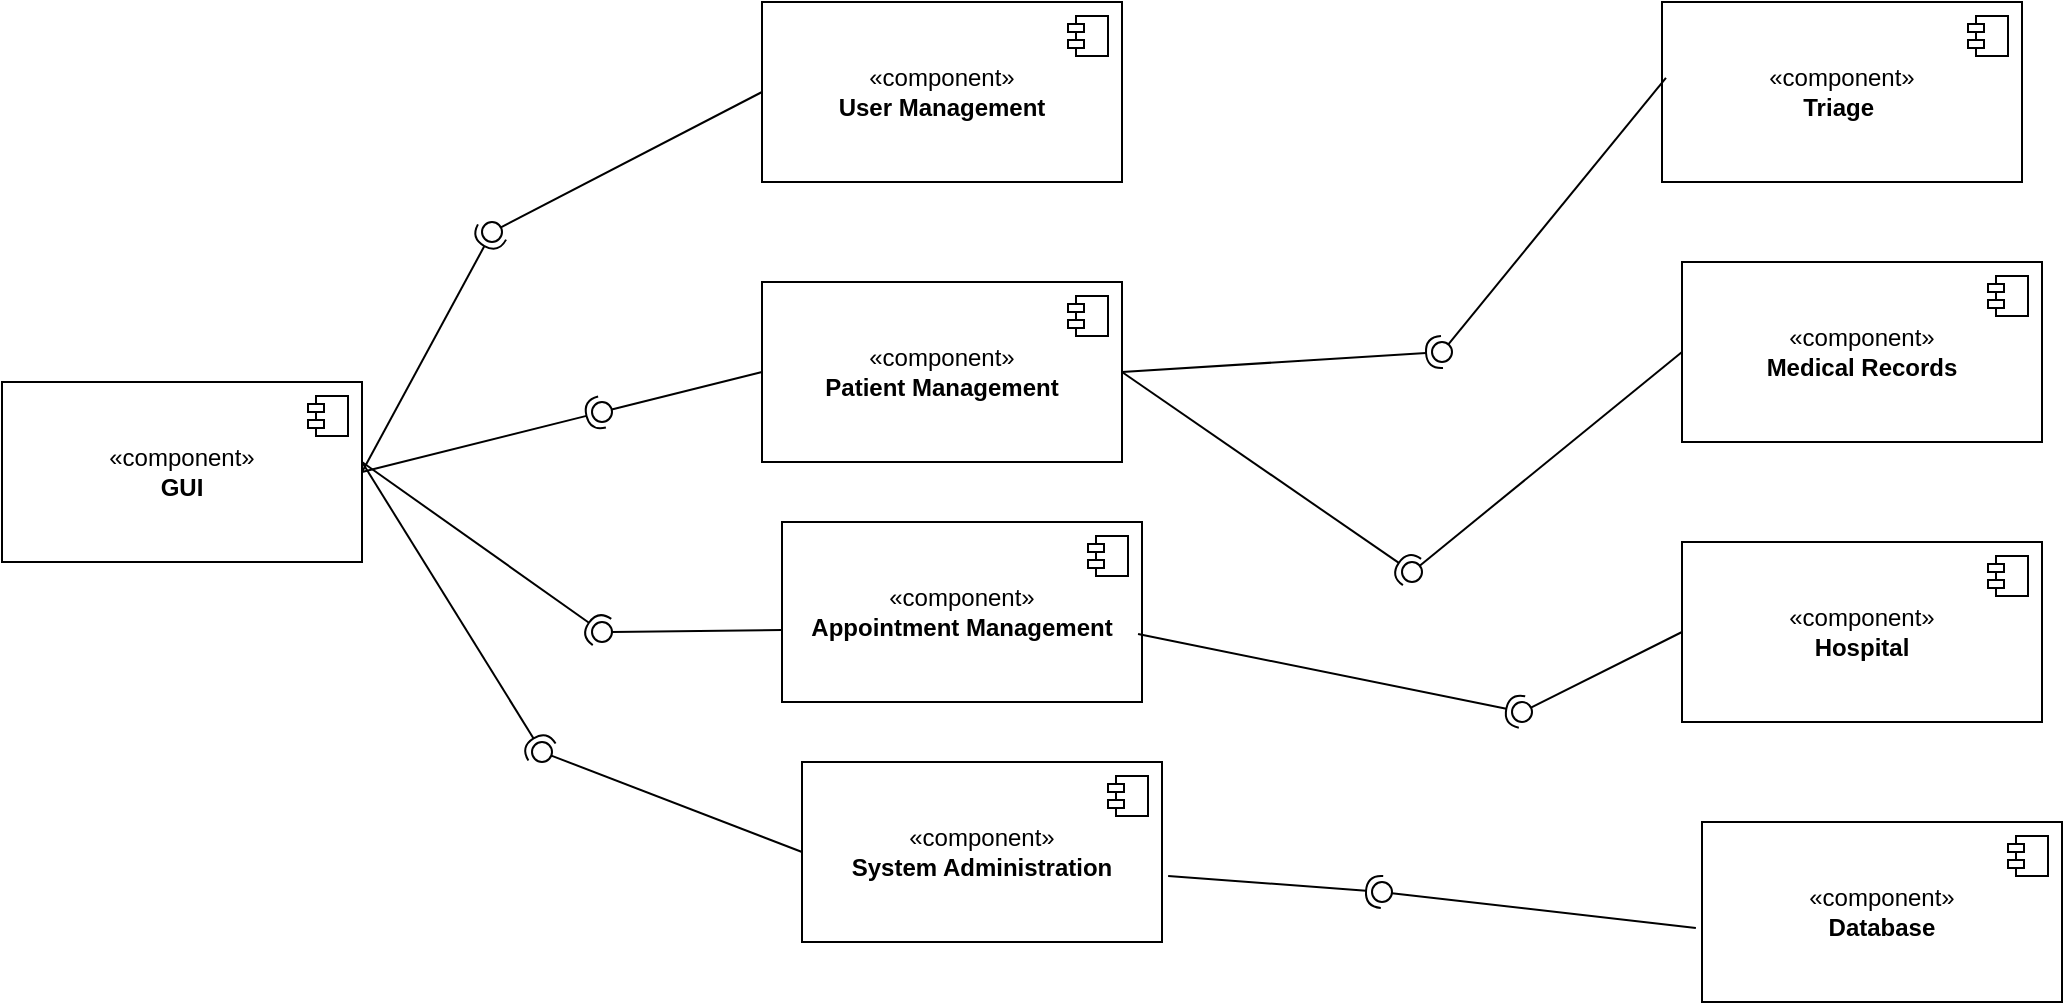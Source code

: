 <mxfile version="24.8.0">
  <diagram name="Component Diagram" id="0">
    <mxGraphModel dx="2501" dy="738" grid="1" gridSize="10" guides="1" tooltips="1" connect="1" arrows="1" fold="1" page="1" pageScale="1" pageWidth="827" pageHeight="1169" math="0" shadow="0">
      <root>
        <mxCell id="0" />
        <mxCell id="1" parent="0" />
        <mxCell id="s4dvAF2hhasnWOjqTfLs-1" value="«component»&lt;br&gt;&lt;b&gt;GUI&lt;/b&gt;" style="html=1;dropTarget=0;whiteSpace=wrap;" parent="1" vertex="1">
          <mxGeometry x="-90" y="260" width="180" height="90" as="geometry" />
        </mxCell>
        <mxCell id="s4dvAF2hhasnWOjqTfLs-2" value="" style="shape=module;jettyWidth=8;jettyHeight=4;" parent="s4dvAF2hhasnWOjqTfLs-1" vertex="1">
          <mxGeometry x="1" width="20" height="20" relative="1" as="geometry">
            <mxPoint x="-27" y="7" as="offset" />
          </mxGeometry>
        </mxCell>
        <mxCell id="s4dvAF2hhasnWOjqTfLs-3" value="«component»&lt;br&gt;&lt;div&gt;&lt;b&gt;User Management&lt;/b&gt;&lt;/div&gt;" style="html=1;dropTarget=0;whiteSpace=wrap;" parent="1" vertex="1">
          <mxGeometry x="290" y="70" width="180" height="90" as="geometry" />
        </mxCell>
        <mxCell id="s4dvAF2hhasnWOjqTfLs-4" value="" style="shape=module;jettyWidth=8;jettyHeight=4;" parent="s4dvAF2hhasnWOjqTfLs-3" vertex="1">
          <mxGeometry x="1" width="20" height="20" relative="1" as="geometry">
            <mxPoint x="-27" y="7" as="offset" />
          </mxGeometry>
        </mxCell>
        <mxCell id="s4dvAF2hhasnWOjqTfLs-5" value="«component»&lt;br&gt;&lt;b&gt;Patient Management&lt;/b&gt;" style="html=1;dropTarget=0;whiteSpace=wrap;" parent="1" vertex="1">
          <mxGeometry x="290" y="210" width="180" height="90" as="geometry" />
        </mxCell>
        <mxCell id="s4dvAF2hhasnWOjqTfLs-6" value="" style="shape=module;jettyWidth=8;jettyHeight=4;" parent="s4dvAF2hhasnWOjqTfLs-5" vertex="1">
          <mxGeometry x="1" width="20" height="20" relative="1" as="geometry">
            <mxPoint x="-27" y="7" as="offset" />
          </mxGeometry>
        </mxCell>
        <mxCell id="s4dvAF2hhasnWOjqTfLs-7" value="«component»&lt;br&gt;&lt;b&gt;Triage&amp;nbsp;&lt;/b&gt;" style="html=1;dropTarget=0;whiteSpace=wrap;" parent="1" vertex="1">
          <mxGeometry x="740" y="70" width="180" height="90" as="geometry" />
        </mxCell>
        <mxCell id="s4dvAF2hhasnWOjqTfLs-8" value="" style="shape=module;jettyWidth=8;jettyHeight=4;" parent="s4dvAF2hhasnWOjqTfLs-7" vertex="1">
          <mxGeometry x="1" width="20" height="20" relative="1" as="geometry">
            <mxPoint x="-27" y="7" as="offset" />
          </mxGeometry>
        </mxCell>
        <mxCell id="s4dvAF2hhasnWOjqTfLs-9" value="«component»&lt;br&gt;&lt;b&gt;Medical Records&lt;/b&gt;" style="html=1;dropTarget=0;whiteSpace=wrap;" parent="1" vertex="1">
          <mxGeometry x="750" y="200" width="180" height="90" as="geometry" />
        </mxCell>
        <mxCell id="s4dvAF2hhasnWOjqTfLs-10" value="" style="shape=module;jettyWidth=8;jettyHeight=4;" parent="s4dvAF2hhasnWOjqTfLs-9" vertex="1">
          <mxGeometry x="1" width="20" height="20" relative="1" as="geometry">
            <mxPoint x="-27" y="7" as="offset" />
          </mxGeometry>
        </mxCell>
        <mxCell id="s4dvAF2hhasnWOjqTfLs-11" value="«component»&lt;br&gt;&lt;b&gt;Appointment Management&lt;/b&gt;" style="html=1;dropTarget=0;whiteSpace=wrap;" parent="1" vertex="1">
          <mxGeometry x="300" y="330" width="180" height="90" as="geometry" />
        </mxCell>
        <mxCell id="s4dvAF2hhasnWOjqTfLs-12" value="" style="shape=module;jettyWidth=8;jettyHeight=4;" parent="s4dvAF2hhasnWOjqTfLs-11" vertex="1">
          <mxGeometry x="1" width="20" height="20" relative="1" as="geometry">
            <mxPoint x="-27" y="7" as="offset" />
          </mxGeometry>
        </mxCell>
        <mxCell id="s4dvAF2hhasnWOjqTfLs-13" value="«component»&lt;br&gt;&lt;b&gt;System Administration&lt;/b&gt;" style="html=1;dropTarget=0;whiteSpace=wrap;" parent="1" vertex="1">
          <mxGeometry x="310" y="450" width="180" height="90" as="geometry" />
        </mxCell>
        <mxCell id="s4dvAF2hhasnWOjqTfLs-14" value="" style="shape=module;jettyWidth=8;jettyHeight=4;" parent="s4dvAF2hhasnWOjqTfLs-13" vertex="1">
          <mxGeometry x="1" width="20" height="20" relative="1" as="geometry">
            <mxPoint x="-27" y="7" as="offset" />
          </mxGeometry>
        </mxCell>
        <mxCell id="s4dvAF2hhasnWOjqTfLs-15" value="«component»&lt;br&gt;&lt;b&gt;Database&lt;/b&gt;" style="html=1;dropTarget=0;whiteSpace=wrap;" parent="1" vertex="1">
          <mxGeometry x="760" y="480" width="180" height="90" as="geometry" />
        </mxCell>
        <mxCell id="s4dvAF2hhasnWOjqTfLs-16" value="" style="shape=module;jettyWidth=8;jettyHeight=4;" parent="s4dvAF2hhasnWOjqTfLs-15" vertex="1">
          <mxGeometry x="1" width="20" height="20" relative="1" as="geometry">
            <mxPoint x="-27" y="7" as="offset" />
          </mxGeometry>
        </mxCell>
        <mxCell id="s4dvAF2hhasnWOjqTfLs-17" value="«component»&lt;br&gt;&lt;b&gt;Hospital&lt;/b&gt;" style="html=1;dropTarget=0;whiteSpace=wrap;" parent="1" vertex="1">
          <mxGeometry x="750" y="340" width="180" height="90" as="geometry" />
        </mxCell>
        <mxCell id="s4dvAF2hhasnWOjqTfLs-18" value="" style="shape=module;jettyWidth=8;jettyHeight=4;" parent="s4dvAF2hhasnWOjqTfLs-17" vertex="1">
          <mxGeometry x="1" width="20" height="20" relative="1" as="geometry">
            <mxPoint x="-27" y="7" as="offset" />
          </mxGeometry>
        </mxCell>
        <mxCell id="UY5SjsDUNRTu9xXyU0Cg-1" value="" style="rounded=0;orthogonalLoop=1;jettySize=auto;html=1;endArrow=halfCircle;endFill=0;endSize=6;strokeWidth=1;sketch=0;exitX=1;exitY=0.5;exitDx=0;exitDy=0;" edge="1" target="UY5SjsDUNRTu9xXyU0Cg-3" parent="1" source="s4dvAF2hhasnWOjqTfLs-1">
          <mxGeometry relative="1" as="geometry">
            <mxPoint x="240" y="275" as="sourcePoint" />
          </mxGeometry>
        </mxCell>
        <mxCell id="UY5SjsDUNRTu9xXyU0Cg-2" value="" style="rounded=0;orthogonalLoop=1;jettySize=auto;html=1;endArrow=oval;endFill=0;sketch=0;sourcePerimeterSpacing=0;targetPerimeterSpacing=0;endSize=10;exitX=0;exitY=0.5;exitDx=0;exitDy=0;" edge="1" target="UY5SjsDUNRTu9xXyU0Cg-3" parent="1" source="s4dvAF2hhasnWOjqTfLs-3">
          <mxGeometry relative="1" as="geometry">
            <mxPoint x="200" y="275" as="sourcePoint" />
          </mxGeometry>
        </mxCell>
        <mxCell id="UY5SjsDUNRTu9xXyU0Cg-3" value="" style="ellipse;whiteSpace=wrap;html=1;align=center;aspect=fixed;fillColor=none;strokeColor=none;resizable=0;perimeter=centerPerimeter;rotatable=0;allowArrows=0;points=[];outlineConnect=1;" vertex="1" parent="1">
          <mxGeometry x="150" y="180" width="10" height="10" as="geometry" />
        </mxCell>
        <mxCell id="UY5SjsDUNRTu9xXyU0Cg-5" value="" style="rounded=0;orthogonalLoop=1;jettySize=auto;html=1;endArrow=halfCircle;endFill=0;endSize=6;strokeWidth=1;sketch=0;exitX=1;exitY=0.5;exitDx=0;exitDy=0;" edge="1" target="UY5SjsDUNRTu9xXyU0Cg-7" parent="1" source="s4dvAF2hhasnWOjqTfLs-1">
          <mxGeometry relative="1" as="geometry">
            <mxPoint x="230" y="275" as="sourcePoint" />
          </mxGeometry>
        </mxCell>
        <mxCell id="UY5SjsDUNRTu9xXyU0Cg-6" value="" style="rounded=0;orthogonalLoop=1;jettySize=auto;html=1;endArrow=oval;endFill=0;sketch=0;sourcePerimeterSpacing=0;targetPerimeterSpacing=0;endSize=10;exitX=0;exitY=0.5;exitDx=0;exitDy=0;" edge="1" target="UY5SjsDUNRTu9xXyU0Cg-7" parent="1" source="s4dvAF2hhasnWOjqTfLs-5">
          <mxGeometry relative="1" as="geometry">
            <mxPoint x="190" y="275" as="sourcePoint" />
          </mxGeometry>
        </mxCell>
        <mxCell id="UY5SjsDUNRTu9xXyU0Cg-7" value="" style="ellipse;whiteSpace=wrap;html=1;align=center;aspect=fixed;fillColor=none;strokeColor=none;resizable=0;perimeter=centerPerimeter;rotatable=0;allowArrows=0;points=[];outlineConnect=1;" vertex="1" parent="1">
          <mxGeometry x="205" y="270" width="10" height="10" as="geometry" />
        </mxCell>
        <mxCell id="UY5SjsDUNRTu9xXyU0Cg-8" value="" style="rounded=0;orthogonalLoop=1;jettySize=auto;html=1;endArrow=halfCircle;endFill=0;endSize=6;strokeWidth=1;sketch=0;" edge="1" target="UY5SjsDUNRTu9xXyU0Cg-10" parent="1">
          <mxGeometry relative="1" as="geometry">
            <mxPoint x="90" y="300" as="sourcePoint" />
          </mxGeometry>
        </mxCell>
        <mxCell id="UY5SjsDUNRTu9xXyU0Cg-9" value="" style="rounded=0;orthogonalLoop=1;jettySize=auto;html=1;endArrow=oval;endFill=0;sketch=0;sourcePerimeterSpacing=0;targetPerimeterSpacing=0;endSize=10;exitX=0;exitY=0.6;exitDx=0;exitDy=0;exitPerimeter=0;" edge="1" target="UY5SjsDUNRTu9xXyU0Cg-10" parent="1" source="s4dvAF2hhasnWOjqTfLs-11">
          <mxGeometry relative="1" as="geometry">
            <mxPoint x="190" y="385" as="sourcePoint" />
          </mxGeometry>
        </mxCell>
        <mxCell id="UY5SjsDUNRTu9xXyU0Cg-10" value="" style="ellipse;whiteSpace=wrap;html=1;align=center;aspect=fixed;fillColor=none;strokeColor=none;resizable=0;perimeter=centerPerimeter;rotatable=0;allowArrows=0;points=[];outlineConnect=1;" vertex="1" parent="1">
          <mxGeometry x="205" y="380" width="10" height="10" as="geometry" />
        </mxCell>
        <mxCell id="UY5SjsDUNRTu9xXyU0Cg-11" value="" style="rounded=0;orthogonalLoop=1;jettySize=auto;html=1;endArrow=halfCircle;endFill=0;endSize=6;strokeWidth=1;sketch=0;" edge="1" target="UY5SjsDUNRTu9xXyU0Cg-13" parent="1">
          <mxGeometry relative="1" as="geometry">
            <mxPoint x="90" y="300" as="sourcePoint" />
          </mxGeometry>
        </mxCell>
        <mxCell id="UY5SjsDUNRTu9xXyU0Cg-12" value="" style="rounded=0;orthogonalLoop=1;jettySize=auto;html=1;endArrow=oval;endFill=0;sketch=0;sourcePerimeterSpacing=0;targetPerimeterSpacing=0;endSize=10;exitX=0;exitY=0.5;exitDx=0;exitDy=0;" edge="1" target="UY5SjsDUNRTu9xXyU0Cg-13" parent="1" source="s4dvAF2hhasnWOjqTfLs-13">
          <mxGeometry relative="1" as="geometry">
            <mxPoint x="160" y="445" as="sourcePoint" />
          </mxGeometry>
        </mxCell>
        <mxCell id="UY5SjsDUNRTu9xXyU0Cg-13" value="" style="ellipse;whiteSpace=wrap;html=1;align=center;aspect=fixed;fillColor=none;strokeColor=none;resizable=0;perimeter=centerPerimeter;rotatable=0;allowArrows=0;points=[];outlineConnect=1;" vertex="1" parent="1">
          <mxGeometry x="175" y="440" width="10" height="10" as="geometry" />
        </mxCell>
        <mxCell id="UY5SjsDUNRTu9xXyU0Cg-14" value="" style="rounded=0;orthogonalLoop=1;jettySize=auto;html=1;endArrow=halfCircle;endFill=0;endSize=6;strokeWidth=1;sketch=0;exitX=1;exitY=0.5;exitDx=0;exitDy=0;" edge="1" target="UY5SjsDUNRTu9xXyU0Cg-16" parent="1" source="s4dvAF2hhasnWOjqTfLs-5">
          <mxGeometry relative="1" as="geometry">
            <mxPoint x="650" y="245" as="sourcePoint" />
          </mxGeometry>
        </mxCell>
        <mxCell id="UY5SjsDUNRTu9xXyU0Cg-15" value="" style="rounded=0;orthogonalLoop=1;jettySize=auto;html=1;endArrow=oval;endFill=0;sketch=0;sourcePerimeterSpacing=0;targetPerimeterSpacing=0;endSize=10;exitX=0.011;exitY=0.422;exitDx=0;exitDy=0;exitPerimeter=0;" edge="1" target="UY5SjsDUNRTu9xXyU0Cg-16" parent="1" source="s4dvAF2hhasnWOjqTfLs-7">
          <mxGeometry relative="1" as="geometry">
            <mxPoint x="610" y="245" as="sourcePoint" />
          </mxGeometry>
        </mxCell>
        <mxCell id="UY5SjsDUNRTu9xXyU0Cg-16" value="" style="ellipse;whiteSpace=wrap;html=1;align=center;aspect=fixed;fillColor=none;strokeColor=none;resizable=0;perimeter=centerPerimeter;rotatable=0;allowArrows=0;points=[];outlineConnect=1;" vertex="1" parent="1">
          <mxGeometry x="625" y="240" width="10" height="10" as="geometry" />
        </mxCell>
        <mxCell id="UY5SjsDUNRTu9xXyU0Cg-17" value="" style="rounded=0;orthogonalLoop=1;jettySize=auto;html=1;endArrow=halfCircle;endFill=0;endSize=6;strokeWidth=1;sketch=0;exitX=1;exitY=0.5;exitDx=0;exitDy=0;" edge="1" target="UY5SjsDUNRTu9xXyU0Cg-19" parent="1" source="s4dvAF2hhasnWOjqTfLs-5">
          <mxGeometry relative="1" as="geometry">
            <mxPoint x="635" y="355" as="sourcePoint" />
          </mxGeometry>
        </mxCell>
        <mxCell id="UY5SjsDUNRTu9xXyU0Cg-18" value="" style="rounded=0;orthogonalLoop=1;jettySize=auto;html=1;endArrow=oval;endFill=0;sketch=0;sourcePerimeterSpacing=0;targetPerimeterSpacing=0;endSize=10;exitX=0;exitY=0.5;exitDx=0;exitDy=0;" edge="1" target="UY5SjsDUNRTu9xXyU0Cg-19" parent="1" source="s4dvAF2hhasnWOjqTfLs-9">
          <mxGeometry relative="1" as="geometry">
            <mxPoint x="595" y="355" as="sourcePoint" />
          </mxGeometry>
        </mxCell>
        <mxCell id="UY5SjsDUNRTu9xXyU0Cg-19" value="" style="ellipse;whiteSpace=wrap;html=1;align=center;aspect=fixed;fillColor=none;strokeColor=none;resizable=0;perimeter=centerPerimeter;rotatable=0;allowArrows=0;points=[];outlineConnect=1;" vertex="1" parent="1">
          <mxGeometry x="610" y="350" width="10" height="10" as="geometry" />
        </mxCell>
        <mxCell id="UY5SjsDUNRTu9xXyU0Cg-20" value="" style="rounded=0;orthogonalLoop=1;jettySize=auto;html=1;endArrow=halfCircle;endFill=0;endSize=6;strokeWidth=1;sketch=0;exitX=1.017;exitY=0.633;exitDx=0;exitDy=0;exitPerimeter=0;" edge="1" target="UY5SjsDUNRTu9xXyU0Cg-22" parent="1" source="s4dvAF2hhasnWOjqTfLs-13">
          <mxGeometry relative="1" as="geometry">
            <mxPoint x="620" y="515" as="sourcePoint" />
          </mxGeometry>
        </mxCell>
        <mxCell id="UY5SjsDUNRTu9xXyU0Cg-21" value="" style="rounded=0;orthogonalLoop=1;jettySize=auto;html=1;endArrow=oval;endFill=0;sketch=0;sourcePerimeterSpacing=0;targetPerimeterSpacing=0;endSize=10;exitX=-0.017;exitY=0.589;exitDx=0;exitDy=0;exitPerimeter=0;" edge="1" target="UY5SjsDUNRTu9xXyU0Cg-22" parent="1" source="s4dvAF2hhasnWOjqTfLs-15">
          <mxGeometry relative="1" as="geometry">
            <mxPoint x="580" y="515" as="sourcePoint" />
          </mxGeometry>
        </mxCell>
        <mxCell id="UY5SjsDUNRTu9xXyU0Cg-22" value="" style="ellipse;whiteSpace=wrap;html=1;align=center;aspect=fixed;fillColor=none;strokeColor=none;resizable=0;perimeter=centerPerimeter;rotatable=0;allowArrows=0;points=[];outlineConnect=1;" vertex="1" parent="1">
          <mxGeometry x="595" y="510" width="10" height="10" as="geometry" />
        </mxCell>
        <mxCell id="UY5SjsDUNRTu9xXyU0Cg-23" value="" style="rounded=0;orthogonalLoop=1;jettySize=auto;html=1;endArrow=halfCircle;endFill=0;endSize=6;strokeWidth=1;sketch=0;exitX=0.989;exitY=0.622;exitDx=0;exitDy=0;exitPerimeter=0;" edge="1" target="UY5SjsDUNRTu9xXyU0Cg-25" parent="1" source="s4dvAF2hhasnWOjqTfLs-11">
          <mxGeometry relative="1" as="geometry">
            <mxPoint x="690" y="425" as="sourcePoint" />
          </mxGeometry>
        </mxCell>
        <mxCell id="UY5SjsDUNRTu9xXyU0Cg-24" value="" style="rounded=0;orthogonalLoop=1;jettySize=auto;html=1;endArrow=oval;endFill=0;sketch=0;sourcePerimeterSpacing=0;targetPerimeterSpacing=0;endSize=10;exitX=0;exitY=0.5;exitDx=0;exitDy=0;" edge="1" target="UY5SjsDUNRTu9xXyU0Cg-25" parent="1" source="s4dvAF2hhasnWOjqTfLs-17">
          <mxGeometry relative="1" as="geometry">
            <mxPoint x="650" y="425" as="sourcePoint" />
          </mxGeometry>
        </mxCell>
        <mxCell id="UY5SjsDUNRTu9xXyU0Cg-25" value="" style="ellipse;whiteSpace=wrap;html=1;align=center;aspect=fixed;fillColor=none;strokeColor=none;resizable=0;perimeter=centerPerimeter;rotatable=0;allowArrows=0;points=[];outlineConnect=1;" vertex="1" parent="1">
          <mxGeometry x="665" y="420" width="10" height="10" as="geometry" />
        </mxCell>
      </root>
    </mxGraphModel>
  </diagram>
</mxfile>
